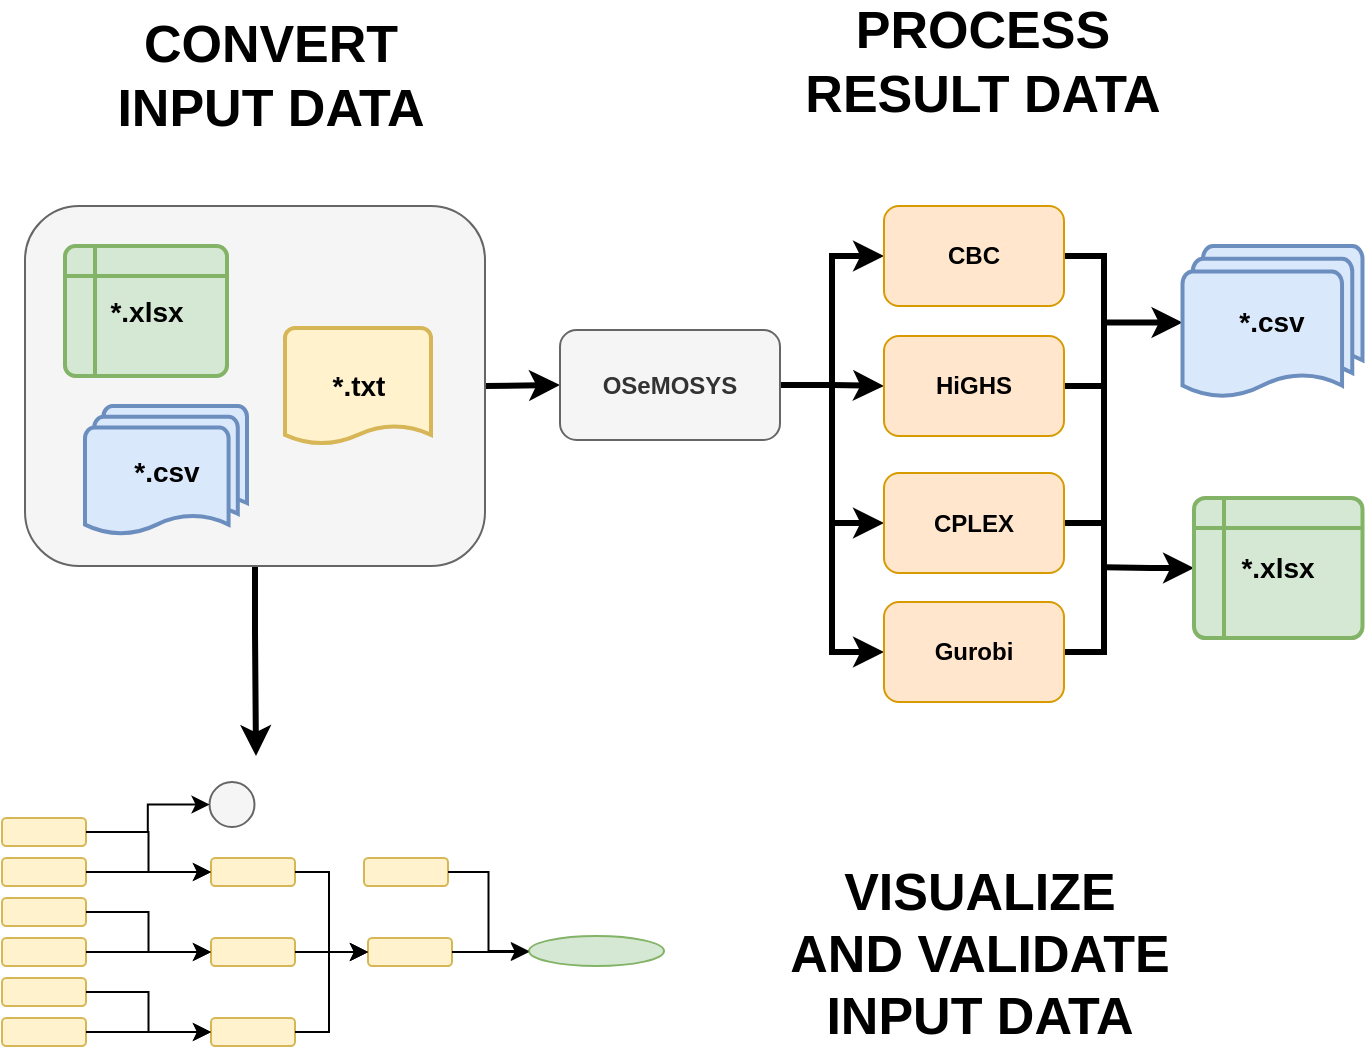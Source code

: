 <mxfile version="23.1.5" type="device" pages="3">
  <diagram name="Title_Figure" id="pjIfZw4v7WyeL_7fHA9d">
    <mxGraphModel dx="1793" dy="1045" grid="0" gridSize="10" guides="1" tooltips="1" connect="1" arrows="1" fold="1" page="1" pageScale="1" pageWidth="850" pageHeight="1100" math="0" shadow="0">
      <root>
        <mxCell id="0" />
        <mxCell id="1" parent="0" />
        <mxCell id="XQIUfEE7J5R3Ve8Q42mp-13" style="edgeStyle=none;rounded=0;orthogonalLoop=1;jettySize=auto;html=1;exitX=1;exitY=0.5;exitDx=0;exitDy=0;entryX=0;entryY=0.5;entryDx=0;entryDy=0;strokeWidth=3;fontSize=26;startArrow=none;startFill=0;" parent="1" source="XQIUfEE7J5R3Ve8Q42mp-12" target="XQIUfEE7J5R3Ve8Q42mp-4" edge="1">
          <mxGeometry relative="1" as="geometry" />
        </mxCell>
        <mxCell id="XQIUfEE7J5R3Ve8Q42mp-27" style="edgeStyle=orthogonalEdgeStyle;rounded=0;orthogonalLoop=1;jettySize=auto;html=1;exitX=0.5;exitY=1;exitDx=0;exitDy=0;strokeWidth=3;fontSize=26;startArrow=none;startFill=0;" parent="1" source="XQIUfEE7J5R3Ve8Q42mp-12" edge="1">
          <mxGeometry relative="1" as="geometry">
            <mxPoint x="213" y="610" as="sourcePoint" />
            <mxPoint x="203" y="705" as="targetPoint" />
            <Array as="points">
              <mxPoint x="203" y="643" />
              <mxPoint x="203" y="643" />
            </Array>
          </mxGeometry>
        </mxCell>
        <mxCell id="XQIUfEE7J5R3Ve8Q42mp-12" value="" style="rounded=1;whiteSpace=wrap;html=1;fillColor=#f5f5f5;fontColor=#333333;strokeColor=#666666;" parent="1" vertex="1">
          <mxGeometry x="87.5" y="430" width="230" height="180" as="geometry" />
        </mxCell>
        <mxCell id="XQIUfEE7J5R3Ve8Q42mp-16" style="edgeStyle=orthogonalEdgeStyle;rounded=0;orthogonalLoop=1;jettySize=auto;html=1;exitX=1;exitY=0.5;exitDx=0;exitDy=0;strokeWidth=3;fontSize=26;startArrow=none;startFill=0;entryX=0;entryY=0.5;entryDx=0;entryDy=0;" parent="1" source="XQIUfEE7J5R3Ve8Q42mp-4" target="XQIUfEE7J5R3Ve8Q42mp-19" edge="1">
          <mxGeometry relative="1" as="geometry">
            <mxPoint x="515" y="520" as="targetPoint" />
          </mxGeometry>
        </mxCell>
        <mxCell id="XQIUfEE7J5R3Ve8Q42mp-21" style="edgeStyle=orthogonalEdgeStyle;rounded=0;orthogonalLoop=1;jettySize=auto;html=1;exitX=1;exitY=0.5;exitDx=0;exitDy=0;entryX=0;entryY=0.5;entryDx=0;entryDy=0;strokeWidth=3;fontSize=26;startArrow=none;startFill=0;" parent="1" source="XQIUfEE7J5R3Ve8Q42mp-4" target="XQIUfEE7J5R3Ve8Q42mp-18" edge="1">
          <mxGeometry relative="1" as="geometry" />
        </mxCell>
        <mxCell id="XQIUfEE7J5R3Ve8Q42mp-22" style="edgeStyle=orthogonalEdgeStyle;rounded=0;orthogonalLoop=1;jettySize=auto;html=1;exitX=1;exitY=0.5;exitDx=0;exitDy=0;entryX=0;entryY=0.5;entryDx=0;entryDy=0;strokeWidth=3;fontSize=26;startArrow=none;startFill=0;" parent="1" source="XQIUfEE7J5R3Ve8Q42mp-4" target="XQIUfEE7J5R3Ve8Q42mp-20" edge="1">
          <mxGeometry relative="1" as="geometry" />
        </mxCell>
        <mxCell id="dJq0Nd6fWoSB5c3MpNnl-3" style="edgeStyle=orthogonalEdgeStyle;rounded=0;orthogonalLoop=1;jettySize=auto;html=1;exitX=1;exitY=0.5;exitDx=0;exitDy=0;entryX=0;entryY=0.5;entryDx=0;entryDy=0;strokeWidth=3;" parent="1" source="XQIUfEE7J5R3Ve8Q42mp-4" target="dJq0Nd6fWoSB5c3MpNnl-1" edge="1">
          <mxGeometry relative="1" as="geometry" />
        </mxCell>
        <mxCell id="XQIUfEE7J5R3Ve8Q42mp-4" value="OSeMOSYS" style="rounded=1;whiteSpace=wrap;html=1;fontStyle=1;fillColor=#f5f5f5;strokeColor=#666666;fontColor=#333333;" parent="1" vertex="1">
          <mxGeometry x="355" y="492" width="110" height="55" as="geometry" />
        </mxCell>
        <mxCell id="XQIUfEE7J5R3Ve8Q42mp-5" value="*.csv" style="strokeWidth=2;html=1;shape=mxgraph.flowchart.multi-document;whiteSpace=wrap;fontSize=14;fillColor=#dae8fc;strokeColor=#6c8ebf;fontStyle=1" parent="1" vertex="1">
          <mxGeometry x="117.5" y="530" width="81" height="65" as="geometry" />
        </mxCell>
        <mxCell id="XQIUfEE7J5R3Ve8Q42mp-6" value="*.xlsx" style="shape=internalStorage;whiteSpace=wrap;html=1;dx=15;dy=15;rounded=1;arcSize=8;strokeWidth=2;fontSize=14;fillColor=#d5e8d4;strokeColor=#82b366;fontStyle=1" parent="1" vertex="1">
          <mxGeometry x="107.5" y="450" width="81" height="65" as="geometry" />
        </mxCell>
        <mxCell id="XQIUfEE7J5R3Ve8Q42mp-7" value="*.txt" style="strokeWidth=2;html=1;shape=mxgraph.flowchart.document2;whiteSpace=wrap;size=0.158;fontSize=14;fontStyle=1;fillColor=#fff2cc;strokeColor=#d6b656;" parent="1" vertex="1">
          <mxGeometry x="217.5" y="491" width="73" height="58" as="geometry" />
        </mxCell>
        <mxCell id="XQIUfEE7J5R3Ve8Q42mp-11" value="CONVERT INPUT DATA" style="text;html=1;strokeColor=none;fillColor=none;align=center;verticalAlign=middle;whiteSpace=wrap;rounded=0;fontStyle=1;strokeWidth=1;fontSize=26;" parent="1" vertex="1">
          <mxGeometry x="107.5" y="350" width="205" height="30" as="geometry" />
        </mxCell>
        <mxCell id="dJq0Nd6fWoSB5c3MpNnl-9" style="edgeStyle=orthogonalEdgeStyle;rounded=0;orthogonalLoop=1;jettySize=auto;html=1;exitX=0;exitY=0.5;exitDx=0;exitDy=0;exitPerimeter=0;strokeWidth=3;endArrow=none;endFill=0;startArrow=classic;startFill=1;" parent="1" source="XQIUfEE7J5R3Ve8Q42mp-15" edge="1">
          <mxGeometry relative="1" as="geometry">
            <mxPoint x="627.286" y="488.286" as="targetPoint" />
          </mxGeometry>
        </mxCell>
        <mxCell id="XQIUfEE7J5R3Ve8Q42mp-15" value="*.csv" style="strokeWidth=2;html=1;shape=mxgraph.flowchart.multi-document;whiteSpace=wrap;fontSize=14;fillColor=#dae8fc;strokeColor=#6c8ebf;fontStyle=1" parent="1" vertex="1">
          <mxGeometry x="666.25" y="450" width="90" height="76.5" as="geometry" />
        </mxCell>
        <mxCell id="XQIUfEE7J5R3Ve8Q42mp-17" value="PROCESS RESULT DATA" style="text;html=1;strokeColor=none;fillColor=none;align=center;verticalAlign=middle;whiteSpace=wrap;rounded=0;fontStyle=1;strokeWidth=1;fontSize=26;" parent="1" vertex="1">
          <mxGeometry x="463.75" y="343" width="205" height="30" as="geometry" />
        </mxCell>
        <mxCell id="dJq0Nd6fWoSB5c3MpNnl-6" style="edgeStyle=orthogonalEdgeStyle;rounded=0;orthogonalLoop=1;jettySize=auto;html=1;exitX=1;exitY=0.5;exitDx=0;exitDy=0;entryX=1;entryY=0.5;entryDx=0;entryDy=0;endArrow=none;endFill=0;strokeWidth=3;" parent="1" source="XQIUfEE7J5R3Ve8Q42mp-18" target="XQIUfEE7J5R3Ve8Q42mp-19" edge="1">
          <mxGeometry relative="1" as="geometry" />
        </mxCell>
        <mxCell id="XQIUfEE7J5R3Ve8Q42mp-18" value="CBC" style="rounded=1;whiteSpace=wrap;html=1;fontStyle=1;fillColor=#ffe6cc;strokeColor=#d79b00;" parent="1" vertex="1">
          <mxGeometry x="517" y="430" width="90" height="50" as="geometry" />
        </mxCell>
        <mxCell id="dJq0Nd6fWoSB5c3MpNnl-7" style="edgeStyle=orthogonalEdgeStyle;rounded=0;orthogonalLoop=1;jettySize=auto;html=1;exitX=1;exitY=0.5;exitDx=0;exitDy=0;entryX=1;entryY=0.5;entryDx=0;entryDy=0;endArrow=none;endFill=0;strokeWidth=3;" parent="1" source="XQIUfEE7J5R3Ve8Q42mp-19" target="XQIUfEE7J5R3Ve8Q42mp-20" edge="1">
          <mxGeometry relative="1" as="geometry" />
        </mxCell>
        <mxCell id="XQIUfEE7J5R3Ve8Q42mp-19" value="HiGHS" style="rounded=1;whiteSpace=wrap;html=1;fontStyle=1;fillColor=#ffe6cc;strokeColor=#d79b00;" parent="1" vertex="1">
          <mxGeometry x="517" y="495" width="90" height="50" as="geometry" />
        </mxCell>
        <mxCell id="dJq0Nd6fWoSB5c3MpNnl-8" style="edgeStyle=orthogonalEdgeStyle;rounded=0;orthogonalLoop=1;jettySize=auto;html=1;exitX=1;exitY=0.5;exitDx=0;exitDy=0;entryX=1;entryY=0.5;entryDx=0;entryDy=0;endArrow=none;endFill=0;strokeWidth=3;" parent="1" source="XQIUfEE7J5R3Ve8Q42mp-20" target="dJq0Nd6fWoSB5c3MpNnl-1" edge="1">
          <mxGeometry relative="1" as="geometry" />
        </mxCell>
        <mxCell id="XQIUfEE7J5R3Ve8Q42mp-20" value="CPLEX" style="rounded=1;whiteSpace=wrap;html=1;fontStyle=1;fillColor=#ffe6cc;strokeColor=#d79b00;" parent="1" vertex="1">
          <mxGeometry x="517" y="563.5" width="90" height="50" as="geometry" />
        </mxCell>
        <mxCell id="XQIUfEE7J5R3Ve8Q42mp-28" value="VISUALIZE AND VALIDATE INPUT DATA" style="text;html=1;strokeColor=none;fillColor=none;align=center;verticalAlign=middle;whiteSpace=wrap;rounded=0;fontStyle=1;strokeWidth=1;fontSize=26;" parent="1" vertex="1">
          <mxGeometry x="465" y="789" width="200" height="30" as="geometry" />
        </mxCell>
        <mxCell id="dJq0Nd6fWoSB5c3MpNnl-1" value="Gurobi" style="rounded=1;whiteSpace=wrap;html=1;fontStyle=1;fillColor=#ffe6cc;strokeColor=#d79b00;" parent="1" vertex="1">
          <mxGeometry x="517" y="628" width="90" height="50" as="geometry" />
        </mxCell>
        <mxCell id="dJq0Nd6fWoSB5c3MpNnl-10" style="edgeStyle=orthogonalEdgeStyle;rounded=0;orthogonalLoop=1;jettySize=auto;html=1;exitX=0;exitY=0.5;exitDx=0;exitDy=0;startArrow=classic;startFill=1;endArrow=none;endFill=0;strokeWidth=3;" parent="1" source="dJq0Nd6fWoSB5c3MpNnl-2" edge="1">
          <mxGeometry relative="1" as="geometry">
            <mxPoint x="627.286" y="610.571" as="targetPoint" />
          </mxGeometry>
        </mxCell>
        <mxCell id="dJq0Nd6fWoSB5c3MpNnl-2" value="*.xlsx" style="shape=internalStorage;whiteSpace=wrap;html=1;dx=15;dy=15;rounded=1;arcSize=8;strokeWidth=2;fontSize=14;fillColor=#d5e8d4;strokeColor=#82b366;fontStyle=1" parent="1" vertex="1">
          <mxGeometry x="672" y="576" width="84.25" height="70" as="geometry" />
        </mxCell>
        <mxCell id="Xk11vNVDMRGEku5GA-po-33" value="" style="group" vertex="1" connectable="0" parent="1">
          <mxGeometry x="76" y="718.0" width="331" height="132" as="geometry" />
        </mxCell>
        <mxCell id="Xk11vNVDMRGEku5GA-po-1" value="" style="rounded=1;whiteSpace=wrap;html=1;fillColor=#fff2cc;strokeColor=#d6b656;" vertex="1" parent="Xk11vNVDMRGEku5GA-po-33">
          <mxGeometry y="18" width="42" height="14" as="geometry" />
        </mxCell>
        <mxCell id="Xk11vNVDMRGEku5GA-po-7" value="" style="rounded=1;whiteSpace=wrap;html=1;fillColor=#fff2cc;strokeColor=#d6b656;" vertex="1" parent="Xk11vNVDMRGEku5GA-po-33">
          <mxGeometry y="38" width="42" height="14" as="geometry" />
        </mxCell>
        <mxCell id="Xk11vNVDMRGEku5GA-po-8" value="" style="rounded=1;whiteSpace=wrap;html=1;fillColor=#fff2cc;strokeColor=#d6b656;" vertex="1" parent="Xk11vNVDMRGEku5GA-po-33">
          <mxGeometry y="58" width="42" height="14" as="geometry" />
        </mxCell>
        <mxCell id="Xk11vNVDMRGEku5GA-po-9" value="" style="rounded=1;whiteSpace=wrap;html=1;fillColor=#fff2cc;strokeColor=#d6b656;" vertex="1" parent="Xk11vNVDMRGEku5GA-po-33">
          <mxGeometry y="78" width="42" height="14" as="geometry" />
        </mxCell>
        <mxCell id="Xk11vNVDMRGEku5GA-po-10" value="" style="rounded=1;whiteSpace=wrap;html=1;fillColor=#fff2cc;strokeColor=#d6b656;" vertex="1" parent="Xk11vNVDMRGEku5GA-po-33">
          <mxGeometry y="98" width="42" height="14" as="geometry" />
        </mxCell>
        <mxCell id="Xk11vNVDMRGEku5GA-po-11" value="" style="rounded=1;whiteSpace=wrap;html=1;fillColor=#fff2cc;strokeColor=#d6b656;" vertex="1" parent="Xk11vNVDMRGEku5GA-po-33">
          <mxGeometry y="118" width="42" height="14" as="geometry" />
        </mxCell>
        <mxCell id="Xk11vNVDMRGEku5GA-po-12" value="" style="ellipse;whiteSpace=wrap;html=1;aspect=fixed;fillColor=#f5f5f5;fontColor=#333333;strokeColor=#666666;" vertex="1" parent="Xk11vNVDMRGEku5GA-po-33">
          <mxGeometry x="103.75" width="22.5" height="22.5" as="geometry" />
        </mxCell>
        <mxCell id="Xk11vNVDMRGEku5GA-po-26" style="edgeStyle=orthogonalEdgeStyle;rounded=0;orthogonalLoop=1;jettySize=auto;html=1;exitX=1;exitY=0.5;exitDx=0;exitDy=0;entryX=0;entryY=0.5;entryDx=0;entryDy=0;" edge="1" parent="Xk11vNVDMRGEku5GA-po-33" source="Xk11vNVDMRGEku5GA-po-1" target="Xk11vNVDMRGEku5GA-po-12">
          <mxGeometry relative="1" as="geometry" />
        </mxCell>
        <mxCell id="Xk11vNVDMRGEku5GA-po-13" value="" style="rounded=1;whiteSpace=wrap;html=1;fillColor=#fff2cc;strokeColor=#d6b656;" vertex="1" parent="Xk11vNVDMRGEku5GA-po-33">
          <mxGeometry x="104.5" y="38" width="42" height="14" as="geometry" />
        </mxCell>
        <mxCell id="Xk11vNVDMRGEku5GA-po-17" style="edgeStyle=orthogonalEdgeStyle;rounded=0;orthogonalLoop=1;jettySize=auto;html=1;exitX=1;exitY=0.5;exitDx=0;exitDy=0;entryX=0;entryY=0.5;entryDx=0;entryDy=0;" edge="1" parent="Xk11vNVDMRGEku5GA-po-33" source="Xk11vNVDMRGEku5GA-po-1" target="Xk11vNVDMRGEku5GA-po-13">
          <mxGeometry relative="1" as="geometry" />
        </mxCell>
        <mxCell id="Xk11vNVDMRGEku5GA-po-18" style="edgeStyle=orthogonalEdgeStyle;rounded=0;orthogonalLoop=1;jettySize=auto;html=1;exitX=1;exitY=0.5;exitDx=0;exitDy=0;entryX=0;entryY=0.5;entryDx=0;entryDy=0;" edge="1" parent="Xk11vNVDMRGEku5GA-po-33" source="Xk11vNVDMRGEku5GA-po-7" target="Xk11vNVDMRGEku5GA-po-13">
          <mxGeometry relative="1" as="geometry" />
        </mxCell>
        <mxCell id="Xk11vNVDMRGEku5GA-po-14" value="" style="rounded=1;whiteSpace=wrap;html=1;fillColor=#fff2cc;strokeColor=#d6b656;" vertex="1" parent="Xk11vNVDMRGEku5GA-po-33">
          <mxGeometry x="104.5" y="78" width="42" height="14" as="geometry" />
        </mxCell>
        <mxCell id="Xk11vNVDMRGEku5GA-po-19" style="edgeStyle=orthogonalEdgeStyle;rounded=0;orthogonalLoop=1;jettySize=auto;html=1;exitX=1;exitY=0.5;exitDx=0;exitDy=0;entryX=0;entryY=0.5;entryDx=0;entryDy=0;" edge="1" parent="Xk11vNVDMRGEku5GA-po-33" source="Xk11vNVDMRGEku5GA-po-8" target="Xk11vNVDMRGEku5GA-po-14">
          <mxGeometry relative="1" as="geometry" />
        </mxCell>
        <mxCell id="Xk11vNVDMRGEku5GA-po-20" style="edgeStyle=orthogonalEdgeStyle;rounded=0;orthogonalLoop=1;jettySize=auto;html=1;exitX=1;exitY=0.5;exitDx=0;exitDy=0;entryX=0;entryY=0.5;entryDx=0;entryDy=0;" edge="1" parent="Xk11vNVDMRGEku5GA-po-33" source="Xk11vNVDMRGEku5GA-po-9" target="Xk11vNVDMRGEku5GA-po-14">
          <mxGeometry relative="1" as="geometry" />
        </mxCell>
        <mxCell id="Xk11vNVDMRGEku5GA-po-15" value="" style="rounded=1;whiteSpace=wrap;html=1;fillColor=#fff2cc;strokeColor=#d6b656;" vertex="1" parent="Xk11vNVDMRGEku5GA-po-33">
          <mxGeometry x="104.5" y="118" width="42" height="14" as="geometry" />
        </mxCell>
        <mxCell id="Xk11vNVDMRGEku5GA-po-24" style="edgeStyle=orthogonalEdgeStyle;rounded=0;orthogonalLoop=1;jettySize=auto;html=1;exitX=1;exitY=0.5;exitDx=0;exitDy=0;entryX=0;entryY=0.5;entryDx=0;entryDy=0;" edge="1" parent="Xk11vNVDMRGEku5GA-po-33" source="Xk11vNVDMRGEku5GA-po-10" target="Xk11vNVDMRGEku5GA-po-15">
          <mxGeometry relative="1" as="geometry" />
        </mxCell>
        <mxCell id="Xk11vNVDMRGEku5GA-po-25" style="edgeStyle=orthogonalEdgeStyle;rounded=0;orthogonalLoop=1;jettySize=auto;html=1;exitX=1;exitY=0.5;exitDx=0;exitDy=0;entryX=0;entryY=0.5;entryDx=0;entryDy=0;" edge="1" parent="Xk11vNVDMRGEku5GA-po-33" source="Xk11vNVDMRGEku5GA-po-11" target="Xk11vNVDMRGEku5GA-po-15">
          <mxGeometry relative="1" as="geometry" />
        </mxCell>
        <mxCell id="Xk11vNVDMRGEku5GA-po-21" value="" style="rounded=1;whiteSpace=wrap;html=1;fillColor=#fff2cc;strokeColor=#d6b656;" vertex="1" parent="Xk11vNVDMRGEku5GA-po-33">
          <mxGeometry x="181" y="38" width="42" height="14" as="geometry" />
        </mxCell>
        <mxCell id="Xk11vNVDMRGEku5GA-po-22" value="" style="rounded=1;whiteSpace=wrap;html=1;fillColor=#fff2cc;strokeColor=#d6b656;" vertex="1" parent="Xk11vNVDMRGEku5GA-po-33">
          <mxGeometry x="183" y="78" width="42" height="14" as="geometry" />
        </mxCell>
        <mxCell id="Xk11vNVDMRGEku5GA-po-28" style="edgeStyle=orthogonalEdgeStyle;rounded=0;orthogonalLoop=1;jettySize=auto;html=1;exitX=1;exitY=0.5;exitDx=0;exitDy=0;entryX=0;entryY=0.5;entryDx=0;entryDy=0;" edge="1" parent="Xk11vNVDMRGEku5GA-po-33" source="Xk11vNVDMRGEku5GA-po-13" target="Xk11vNVDMRGEku5GA-po-22">
          <mxGeometry relative="1" as="geometry">
            <Array as="points">
              <mxPoint x="163.5" y="45" />
              <mxPoint x="163.5" y="85" />
            </Array>
          </mxGeometry>
        </mxCell>
        <mxCell id="Xk11vNVDMRGEku5GA-po-29" style="edgeStyle=orthogonalEdgeStyle;rounded=0;orthogonalLoop=1;jettySize=auto;html=1;exitX=1;exitY=0.5;exitDx=0;exitDy=0;entryX=0;entryY=0.5;entryDx=0;entryDy=0;" edge="1" parent="Xk11vNVDMRGEku5GA-po-33" source="Xk11vNVDMRGEku5GA-po-14" target="Xk11vNVDMRGEku5GA-po-22">
          <mxGeometry relative="1" as="geometry" />
        </mxCell>
        <mxCell id="Xk11vNVDMRGEku5GA-po-30" style="edgeStyle=orthogonalEdgeStyle;rounded=0;orthogonalLoop=1;jettySize=auto;html=1;exitX=1;exitY=0.5;exitDx=0;exitDy=0;entryX=0;entryY=0.5;entryDx=0;entryDy=0;" edge="1" parent="Xk11vNVDMRGEku5GA-po-33" source="Xk11vNVDMRGEku5GA-po-15" target="Xk11vNVDMRGEku5GA-po-22">
          <mxGeometry relative="1" as="geometry">
            <Array as="points">
              <mxPoint x="163.5" y="125" />
              <mxPoint x="163.5" y="85" />
            </Array>
          </mxGeometry>
        </mxCell>
        <mxCell id="Xk11vNVDMRGEku5GA-po-23" value="" style="ellipse;whiteSpace=wrap;html=1;fillColor=#d5e8d4;strokeColor=#82b366;" vertex="1" parent="Xk11vNVDMRGEku5GA-po-33">
          <mxGeometry x="263.5" y="77" width="67.5" height="15" as="geometry" />
        </mxCell>
        <mxCell id="Xk11vNVDMRGEku5GA-po-31" style="edgeStyle=orthogonalEdgeStyle;rounded=0;orthogonalLoop=1;jettySize=auto;html=1;exitX=1;exitY=0.5;exitDx=0;exitDy=0;entryX=0;entryY=0.5;entryDx=0;entryDy=0;" edge="1" parent="Xk11vNVDMRGEku5GA-po-33" source="Xk11vNVDMRGEku5GA-po-21" target="Xk11vNVDMRGEku5GA-po-23">
          <mxGeometry relative="1" as="geometry" />
        </mxCell>
        <mxCell id="Xk11vNVDMRGEku5GA-po-32" style="edgeStyle=orthogonalEdgeStyle;rounded=0;orthogonalLoop=1;jettySize=auto;html=1;exitX=1;exitY=0.5;exitDx=0;exitDy=0;entryX=0;entryY=0.5;entryDx=0;entryDy=0;" edge="1" parent="Xk11vNVDMRGEku5GA-po-33" source="Xk11vNVDMRGEku5GA-po-22" target="Xk11vNVDMRGEku5GA-po-23">
          <mxGeometry relative="1" as="geometry" />
        </mxCell>
      </root>
    </mxGraphModel>
  </diagram>
  <diagram id="OXR_P8y7DHDudAfNuGvE" name="Workflow_Figure">
    <mxGraphModel dx="1434" dy="836" grid="0" gridSize="10" guides="1" tooltips="1" connect="1" arrows="1" fold="1" page="1" pageScale="1" pageWidth="850" pageHeight="1100" math="0" shadow="0">
      <root>
        <mxCell id="0" />
        <mxCell id="1" parent="0" />
        <mxCell id="11o8_CqgwDIZlD24UhdW-1" value="" style="rounded=1;whiteSpace=wrap;html=1;strokeWidth=1;fontSize=26;fillColor=#f5f5f5;fontColor=#333333;strokeColor=#666666;" parent="1" vertex="1">
          <mxGeometry x="133" y="356" width="618" height="208" as="geometry" />
        </mxCell>
        <mxCell id="cAB4vvcz8v_Adhoos3_j-9" style="edgeStyle=none;rounded=0;orthogonalLoop=1;jettySize=auto;html=1;exitX=0.5;exitY=0;exitDx=0;exitDy=0;strokeWidth=1;fontSize=16;startArrow=classic;startFill=1;endArrow=none;endFill=0;" parent="1" source="11o8_CqgwDIZlD24UhdW-2" edge="1">
          <mxGeometry relative="1" as="geometry">
            <mxPoint x="209.5" y="374.0" as="sourcePoint" />
            <mxPoint x="210" y="332" as="targetPoint" />
          </mxGeometry>
        </mxCell>
        <mxCell id="cAB4vvcz8v_Adhoos3_j-13" style="edgeStyle=orthogonalEdgeStyle;rounded=0;orthogonalLoop=1;jettySize=auto;html=1;exitX=1;exitY=0.25;exitDx=0;exitDy=0;entryX=0.5;entryY=0;entryDx=0;entryDy=0;strokeWidth=1;fontSize=16;startArrow=none;startFill=0;" parent="1" source="11o8_CqgwDIZlD24UhdW-2" target="cAB4vvcz8v_Adhoos3_j-11" edge="1">
          <mxGeometry relative="1" as="geometry">
            <Array as="points">
              <mxPoint x="273" y="396" />
              <mxPoint x="329" y="396" />
            </Array>
          </mxGeometry>
        </mxCell>
        <mxCell id="11o8_CqgwDIZlD24UhdW-2" value="Data File" style="shape=document;whiteSpace=wrap;html=1;boundedLbl=1;rounded=0;strokeWidth=1;fontSize=14;size=0.222;fillColor=#d5e8d4;strokeColor=#82b366;" parent="1" vertex="1">
          <mxGeometry x="166" y="379" width="87" height="66" as="geometry" />
        </mxCell>
        <mxCell id="cAB4vvcz8v_Adhoos3_j-14" style="edgeStyle=orthogonalEdgeStyle;rounded=0;orthogonalLoop=1;jettySize=auto;html=1;exitX=1;exitY=0.75;exitDx=0;exitDy=0;entryX=0.5;entryY=1;entryDx=0;entryDy=0;strokeWidth=1;fontSize=16;startArrow=none;startFill=0;" parent="1" source="11o8_CqgwDIZlD24UhdW-3" target="cAB4vvcz8v_Adhoos3_j-11" edge="1">
          <mxGeometry relative="1" as="geometry" />
        </mxCell>
        <mxCell id="11o8_CqgwDIZlD24UhdW-3" value="Model File" style="shape=document;whiteSpace=wrap;html=1;boundedLbl=1;rounded=0;strokeWidth=1;fontSize=14;size=0.222;" parent="1" vertex="1">
          <mxGeometry x="166" y="480" width="87" height="66" as="geometry" />
        </mxCell>
        <mxCell id="cAB4vvcz8v_Adhoos3_j-1" value="*.csv" style="strokeWidth=2;html=1;shape=mxgraph.flowchart.multi-document;whiteSpace=wrap;fontSize=14;fillColor=#d5e8d4;strokeColor=#82b366;fontStyle=1" parent="1" vertex="1">
          <mxGeometry x="212" y="189" width="81" height="65" as="geometry" />
        </mxCell>
        <mxCell id="cAB4vvcz8v_Adhoos3_j-2" value="*.xlsx" style="shape=internalStorage;whiteSpace=wrap;html=1;dx=15;dy=15;rounded=1;arcSize=8;strokeWidth=2;fontSize=14;fillColor=#d5e8d4;strokeColor=#82b366;fontStyle=1" parent="1" vertex="1">
          <mxGeometry x="116" y="189" width="81" height="65" as="geometry" />
        </mxCell>
        <mxCell id="cAB4vvcz8v_Adhoos3_j-3" value="*.txt" style="strokeWidth=2;html=1;shape=mxgraph.flowchart.document2;whiteSpace=wrap;size=0.158;fontSize=14;fontStyle=1;fillColor=#d5e8d4;strokeColor=#82b366;" parent="1" vertex="1">
          <mxGeometry x="166" y="268" width="79" height="58" as="geometry" />
        </mxCell>
        <mxCell id="cAB4vvcz8v_Adhoos3_j-16" style="rounded=0;orthogonalLoop=1;jettySize=auto;html=1;exitX=1;exitY=0.5;exitDx=0;exitDy=0;entryX=0;entryY=0.5;entryDx=0;entryDy=0;strokeWidth=1;fontSize=16;startArrow=none;startFill=0;" parent="1" source="cAB4vvcz8v_Adhoos3_j-11" target="cAB4vvcz8v_Adhoos3_j-15" edge="1">
          <mxGeometry relative="1" as="geometry" />
        </mxCell>
        <mxCell id="cAB4vvcz8v_Adhoos3_j-11" value="Write &lt;br style=&quot;font-size: 14px;&quot;&gt;LP File" style="rhombus;whiteSpace=wrap;html=1;rounded=0;strokeWidth=1;fontSize=14;" parent="1" vertex="1">
          <mxGeometry x="287" y="413" width="85" height="85" as="geometry" />
        </mxCell>
        <mxCell id="cAB4vvcz8v_Adhoos3_j-19" style="edgeStyle=none;rounded=0;orthogonalLoop=1;jettySize=auto;html=1;exitX=1;exitY=0.5;exitDx=0;exitDy=0;entryX=0;entryY=0.5;entryDx=0;entryDy=0;strokeWidth=1;fontSize=14;startArrow=none;startFill=0;endArrow=classic;endFill=1;" parent="1" source="cAB4vvcz8v_Adhoos3_j-15" target="cAB4vvcz8v_Adhoos3_j-18" edge="1">
          <mxGeometry relative="1" as="geometry" />
        </mxCell>
        <mxCell id="cAB4vvcz8v_Adhoos3_j-15" value="LP File" style="shape=document;whiteSpace=wrap;html=1;boundedLbl=1;rounded=0;strokeWidth=1;fontSize=14;size=0.222;" parent="1" vertex="1">
          <mxGeometry x="403" y="422.5" width="87" height="66" as="geometry" />
        </mxCell>
        <mxCell id="cAB4vvcz8v_Adhoos3_j-21" style="edgeStyle=none;rounded=0;orthogonalLoop=1;jettySize=auto;html=1;exitX=1;exitY=0.5;exitDx=0;exitDy=0;entryX=0;entryY=0.5;entryDx=0;entryDy=0;strokeWidth=1;fontSize=14;startArrow=none;startFill=0;endArrow=classic;endFill=1;" parent="1" source="cAB4vvcz8v_Adhoos3_j-18" target="cAB4vvcz8v_Adhoos3_j-20" edge="1">
          <mxGeometry relative="1" as="geometry" />
        </mxCell>
        <mxCell id="cAB4vvcz8v_Adhoos3_j-18" value="Solve" style="rhombus;whiteSpace=wrap;html=1;rounded=0;strokeWidth=1;fontSize=14;" parent="1" vertex="1">
          <mxGeometry x="521" y="413" width="85" height="85" as="geometry" />
        </mxCell>
        <mxCell id="cAB4vvcz8v_Adhoos3_j-20" value="Solution File" style="shape=document;whiteSpace=wrap;html=1;boundedLbl=1;rounded=0;strokeWidth=1;fontSize=14;size=0.222;" parent="1" vertex="1">
          <mxGeometry x="637" y="423" width="87" height="66" as="geometry" />
        </mxCell>
        <mxCell id="cAB4vvcz8v_Adhoos3_j-22" value="*.csv" style="strokeWidth=2;html=1;shape=mxgraph.flowchart.multi-document;whiteSpace=wrap;fontSize=14;fillColor=#dae8fc;strokeColor=#6c8ebf;fontStyle=1" parent="1" vertex="1">
          <mxGeometry x="390" y="601" width="83" height="66" as="geometry" />
        </mxCell>
        <mxCell id="cAB4vvcz8v_Adhoos3_j-24" value="OSeMOSYS Workflow" style="text;html=1;strokeColor=none;fillColor=none;align=center;verticalAlign=middle;whiteSpace=wrap;rounded=0;fontSize=14;fontStyle=1" parent="1" vertex="1">
          <mxGeometry x="372" y="360" width="163" height="30" as="geometry" />
        </mxCell>
        <mxCell id="cAB4vvcz8v_Adhoos3_j-25" value="Input Data" style="text;html=1;strokeColor=none;fillColor=none;align=center;verticalAlign=middle;whiteSpace=wrap;rounded=0;fontSize=17;fontStyle=1" parent="1" vertex="1">
          <mxGeometry x="124" y="143" width="163" height="30" as="geometry" />
        </mxCell>
        <mxCell id="cAB4vvcz8v_Adhoos3_j-26" value="Result Data" style="text;html=1;strokeColor=none;fillColor=none;align=center;verticalAlign=middle;whiteSpace=wrap;rounded=0;fontSize=17;fontStyle=1" parent="1" vertex="1">
          <mxGeometry x="416" y="684" width="163" height="30" as="geometry" />
        </mxCell>
        <mxCell id="cAB4vvcz8v_Adhoos3_j-29" style="edgeStyle=none;rounded=0;orthogonalLoop=1;jettySize=auto;html=1;exitX=0.5;exitY=0;exitDx=0;exitDy=0;entryX=0.597;entryY=0.938;entryDx=0;entryDy=0;entryPerimeter=0;strokeWidth=1;fontSize=14;startArrow=classic;startFill=1;endArrow=none;endFill=0;" parent="1" source="cAB4vvcz8v_Adhoos3_j-27" target="cAB4vvcz8v_Adhoos3_j-20" edge="1">
          <mxGeometry relative="1" as="geometry" />
        </mxCell>
        <mxCell id="iNs6OXZ7vVrUc3KKVZrp-3" style="edgeStyle=orthogonalEdgeStyle;rounded=0;orthogonalLoop=1;jettySize=auto;html=1;exitX=0;exitY=0.5;exitDx=0;exitDy=0;" parent="1" source="cAB4vvcz8v_Adhoos3_j-27" edge="1">
          <mxGeometry relative="1" as="geometry">
            <mxPoint x="595" y="638.833" as="targetPoint" />
          </mxGeometry>
        </mxCell>
        <mxCell id="cAB4vvcz8v_Adhoos3_j-27" value="Process Solution" style="rhombus;whiteSpace=wrap;html=1;rounded=0;strokeWidth=1;fontSize=14;fontStyle=0;fillColor=#dae8fc;strokeColor=#6c8ebf;" parent="1" vertex="1">
          <mxGeometry x="648" y="596" width="85" height="85" as="geometry" />
        </mxCell>
        <mxCell id="cAB4vvcz8v_Adhoos3_j-30" value="" style="rounded=1;whiteSpace=wrap;html=1;strokeWidth=1;fontSize=17;fillColor=#dae8fc;strokeColor=#6c8ebf;" parent="1" vertex="1">
          <mxGeometry x="486" y="235" width="49" height="15" as="geometry" />
        </mxCell>
        <mxCell id="cAB4vvcz8v_Adhoos3_j-31" value="" style="rounded=1;whiteSpace=wrap;html=1;strokeWidth=1;fontSize=17;fillColor=#d5e8d4;strokeColor=#82b366;" parent="1" vertex="1">
          <mxGeometry x="486" y="197" width="49" height="15" as="geometry" />
        </mxCell>
        <mxCell id="cAB4vvcz8v_Adhoos3_j-32" value="otoole Input Data Processing" style="text;html=1;strokeColor=none;fillColor=none;align=center;verticalAlign=middle;whiteSpace=wrap;rounded=0;fontSize=17;" parent="1" vertex="1">
          <mxGeometry x="540" y="189" width="238" height="30" as="geometry" />
        </mxCell>
        <mxCell id="cAB4vvcz8v_Adhoos3_j-33" value="otoole Result Data Processing" style="text;html=1;strokeColor=none;fillColor=none;align=center;verticalAlign=middle;whiteSpace=wrap;rounded=0;fontSize=17;" parent="1" vertex="1">
          <mxGeometry x="546" y="226.5" width="238" height="30" as="geometry" />
        </mxCell>
        <mxCell id="iNs6OXZ7vVrUc3KKVZrp-1" value="*.xlsx" style="shape=internalStorage;whiteSpace=wrap;html=1;dx=15;dy=15;rounded=1;arcSize=8;strokeWidth=2;fontSize=14;fillColor=#dae8fc;strokeColor=#6c8ebf;fontStyle=1" parent="1" vertex="1">
          <mxGeometry x="498" y="596" width="81" height="65" as="geometry" />
        </mxCell>
      </root>
    </mxGraphModel>
  </diagram>
  <diagram id="LodcVtUEm8QmFLzgz0yY" name="Validation Example">
    <mxGraphModel dx="1434" dy="836" grid="1" gridSize="10" guides="1" tooltips="1" connect="1" arrows="1" fold="1" page="1" pageScale="1" pageWidth="850" pageHeight="1100" math="0" shadow="0">
      <root>
        <mxCell id="0" />
        <mxCell id="1" parent="0" />
        <mxCell id="tinaD5Oynnqq8kNmVpTz-4" style="edgeStyle=orthogonalEdgeStyle;rounded=0;orthogonalLoop=1;jettySize=auto;html=1;exitX=1;exitY=0.5;exitDx=0;exitDy=0;entryX=0;entryY=0.5;entryDx=0;entryDy=0;fontSize=15;strokeWidth=3;" parent="1" source="tinaD5Oynnqq8kNmVpTz-1" target="tinaD5Oynnqq8kNmVpTz-3" edge="1">
          <mxGeometry relative="1" as="geometry">
            <Array as="points">
              <mxPoint x="470" y="270" />
              <mxPoint x="470" y="320" />
            </Array>
          </mxGeometry>
        </mxCell>
        <mxCell id="tinaD5Oynnqq8kNmVpTz-1" value="Wind Turbine" style="rounded=1;whiteSpace=wrap;html=1;fillColor=#d5e8d4;strokeColor=#82b366;fontSize=15;" parent="1" vertex="1">
          <mxGeometry x="300" y="240" width="120" height="60" as="geometry" />
        </mxCell>
        <mxCell id="tinaD5Oynnqq8kNmVpTz-5" style="edgeStyle=orthogonalEdgeStyle;rounded=0;orthogonalLoop=1;jettySize=auto;html=1;exitX=1;exitY=0.5;exitDx=0;exitDy=0;fontSize=15;strokeWidth=3;" parent="1" source="tinaD5Oynnqq8kNmVpTz-2" target="tinaD5Oynnqq8kNmVpTz-3" edge="1">
          <mxGeometry relative="1" as="geometry">
            <Array as="points">
              <mxPoint x="470" y="380" />
              <mxPoint x="470" y="320" />
            </Array>
          </mxGeometry>
        </mxCell>
        <mxCell id="tinaD5Oynnqq8kNmVpTz-2" value="Coal &lt;br&gt;Power Plant" style="rounded=1;whiteSpace=wrap;html=1;fillColor=#e1d5e7;strokeColor=#9673a6;fontSize=15;" parent="1" vertex="1">
          <mxGeometry x="300" y="350" width="120" height="60" as="geometry" />
        </mxCell>
        <mxCell id="tinaD5Oynnqq8kNmVpTz-17" style="edgeStyle=orthogonalEdgeStyle;rounded=0;orthogonalLoop=1;jettySize=auto;html=1;exitX=1;exitY=0.5;exitDx=0;exitDy=0;entryX=0;entryY=0.5;entryDx=0;entryDy=0;strokeWidth=3;fontSize=15;" parent="1" source="tinaD5Oynnqq8kNmVpTz-3" target="tinaD5Oynnqq8kNmVpTz-16" edge="1">
          <mxGeometry relative="1" as="geometry" />
        </mxCell>
        <mxCell id="tinaD5Oynnqq8kNmVpTz-3" value="Electricity Transmission" style="rounded=1;whiteSpace=wrap;html=1;fillColor=#fff2cc;strokeColor=#d6b656;fontSize=15;" parent="1" vertex="1">
          <mxGeometry x="560" y="290" width="120" height="60" as="geometry" />
        </mxCell>
        <mxCell id="tinaD5Oynnqq8kNmVpTz-8" style="edgeStyle=orthogonalEdgeStyle;rounded=0;orthogonalLoop=1;jettySize=auto;html=1;exitX=1;exitY=0.5;exitDx=0;exitDy=0;entryX=0;entryY=0.5;entryDx=0;entryDy=0;fontSize=15;strokeWidth=3;" parent="1" source="tinaD5Oynnqq8kNmVpTz-6" target="tinaD5Oynnqq8kNmVpTz-1" edge="1">
          <mxGeometry relative="1" as="geometry" />
        </mxCell>
        <mxCell id="tinaD5Oynnqq8kNmVpTz-6" value="Mine Wind" style="rounded=1;whiteSpace=wrap;html=1;fillColor=#d5e8d4;strokeColor=#82b366;fontSize=15;" parent="1" vertex="1">
          <mxGeometry x="69" y="240" width="120" height="60" as="geometry" />
        </mxCell>
        <mxCell id="tinaD5Oynnqq8kNmVpTz-9" style="edgeStyle=orthogonalEdgeStyle;rounded=0;orthogonalLoop=1;jettySize=auto;html=1;exitX=1;exitY=0.5;exitDx=0;exitDy=0;entryX=0;entryY=0.5;entryDx=0;entryDy=0;fontSize=15;strokeWidth=3;" parent="1" source="tinaD5Oynnqq8kNmVpTz-7" target="tinaD5Oynnqq8kNmVpTz-2" edge="1">
          <mxGeometry relative="1" as="geometry" />
        </mxCell>
        <mxCell id="tinaD5Oynnqq8kNmVpTz-7" value="Mine Coal" style="rounded=1;whiteSpace=wrap;html=1;fillColor=#e1d5e7;strokeColor=#9673a6;fontSize=15;" parent="1" vertex="1">
          <mxGeometry x="69" y="350" width="120" height="60" as="geometry" />
        </mxCell>
        <mxCell id="tinaD5Oynnqq8kNmVpTz-10" value="MINWND" style="text;html=1;strokeColor=none;fillColor=none;align=center;verticalAlign=middle;whiteSpace=wrap;rounded=0;fontSize=15;fontStyle=1" parent="1" vertex="1">
          <mxGeometry x="99" y="200" width="60" height="30" as="geometry" />
        </mxCell>
        <mxCell id="tinaD5Oynnqq8kNmVpTz-11" value="MINCOA" style="text;html=1;strokeColor=none;fillColor=none;align=center;verticalAlign=middle;whiteSpace=wrap;rounded=0;fontSize=15;fontStyle=1" parent="1" vertex="1">
          <mxGeometry x="99" y="420" width="60" height="30" as="geometry" />
        </mxCell>
        <mxCell id="tinaD5Oynnqq8kNmVpTz-13" value="PWRCOA" style="text;html=1;strokeColor=none;fillColor=none;align=center;verticalAlign=middle;whiteSpace=wrap;rounded=0;fontSize=15;fontStyle=1" parent="1" vertex="1">
          <mxGeometry x="330" y="420" width="60" height="30" as="geometry" />
        </mxCell>
        <mxCell id="tinaD5Oynnqq8kNmVpTz-14" value="PWRWND" style="text;html=1;strokeColor=none;fillColor=none;align=center;verticalAlign=middle;whiteSpace=wrap;rounded=0;fontSize=15;fontStyle=1" parent="1" vertex="1">
          <mxGeometry x="330" y="200" width="60" height="30" as="geometry" />
        </mxCell>
        <mxCell id="tinaD5Oynnqq8kNmVpTz-16" value="Electricity Demand" style="rounded=1;whiteSpace=wrap;html=1;fillColor=#fff2cc;strokeColor=#d6b656;fontSize=15;" parent="1" vertex="1">
          <mxGeometry x="770" y="290" width="120" height="60" as="geometry" />
        </mxCell>
        <mxCell id="tinaD5Oynnqq8kNmVpTz-18" value="TRNELC" style="text;html=1;strokeColor=none;fillColor=none;align=center;verticalAlign=middle;whiteSpace=wrap;rounded=0;fontSize=15;fontStyle=1" parent="1" vertex="1">
          <mxGeometry x="590" y="255" width="60" height="30" as="geometry" />
        </mxCell>
        <mxCell id="tinaD5Oynnqq8kNmVpTz-19" value="WND00" style="text;html=1;strokeColor=none;fillColor=none;align=center;verticalAlign=middle;whiteSpace=wrap;rounded=0;fontSize=15;fontStyle=1" parent="1" vertex="1">
          <mxGeometry x="210" y="240" width="60" height="30" as="geometry" />
        </mxCell>
        <mxCell id="tinaD5Oynnqq8kNmVpTz-21" value="COA00" style="text;html=1;strokeColor=none;fillColor=none;align=center;verticalAlign=middle;whiteSpace=wrap;rounded=0;fontSize=15;fontStyle=1" parent="1" vertex="1">
          <mxGeometry x="210" y="350" width="60" height="30" as="geometry" />
        </mxCell>
        <mxCell id="tinaD5Oynnqq8kNmVpTz-23" value="ELC01" style="text;html=1;strokeColor=none;fillColor=none;align=center;verticalAlign=middle;whiteSpace=wrap;rounded=0;fontSize=15;fontStyle=1" parent="1" vertex="1">
          <mxGeometry x="480" y="285" width="60" height="30" as="geometry" />
        </mxCell>
        <mxCell id="tinaD5Oynnqq8kNmVpTz-25" value="ELC02" style="text;html=1;strokeColor=none;fillColor=none;align=center;verticalAlign=middle;whiteSpace=wrap;rounded=0;fontSize=15;fontStyle=1" parent="1" vertex="1">
          <mxGeometry x="690" y="285" width="60" height="30" as="geometry" />
        </mxCell>
      </root>
    </mxGraphModel>
  </diagram>
</mxfile>
